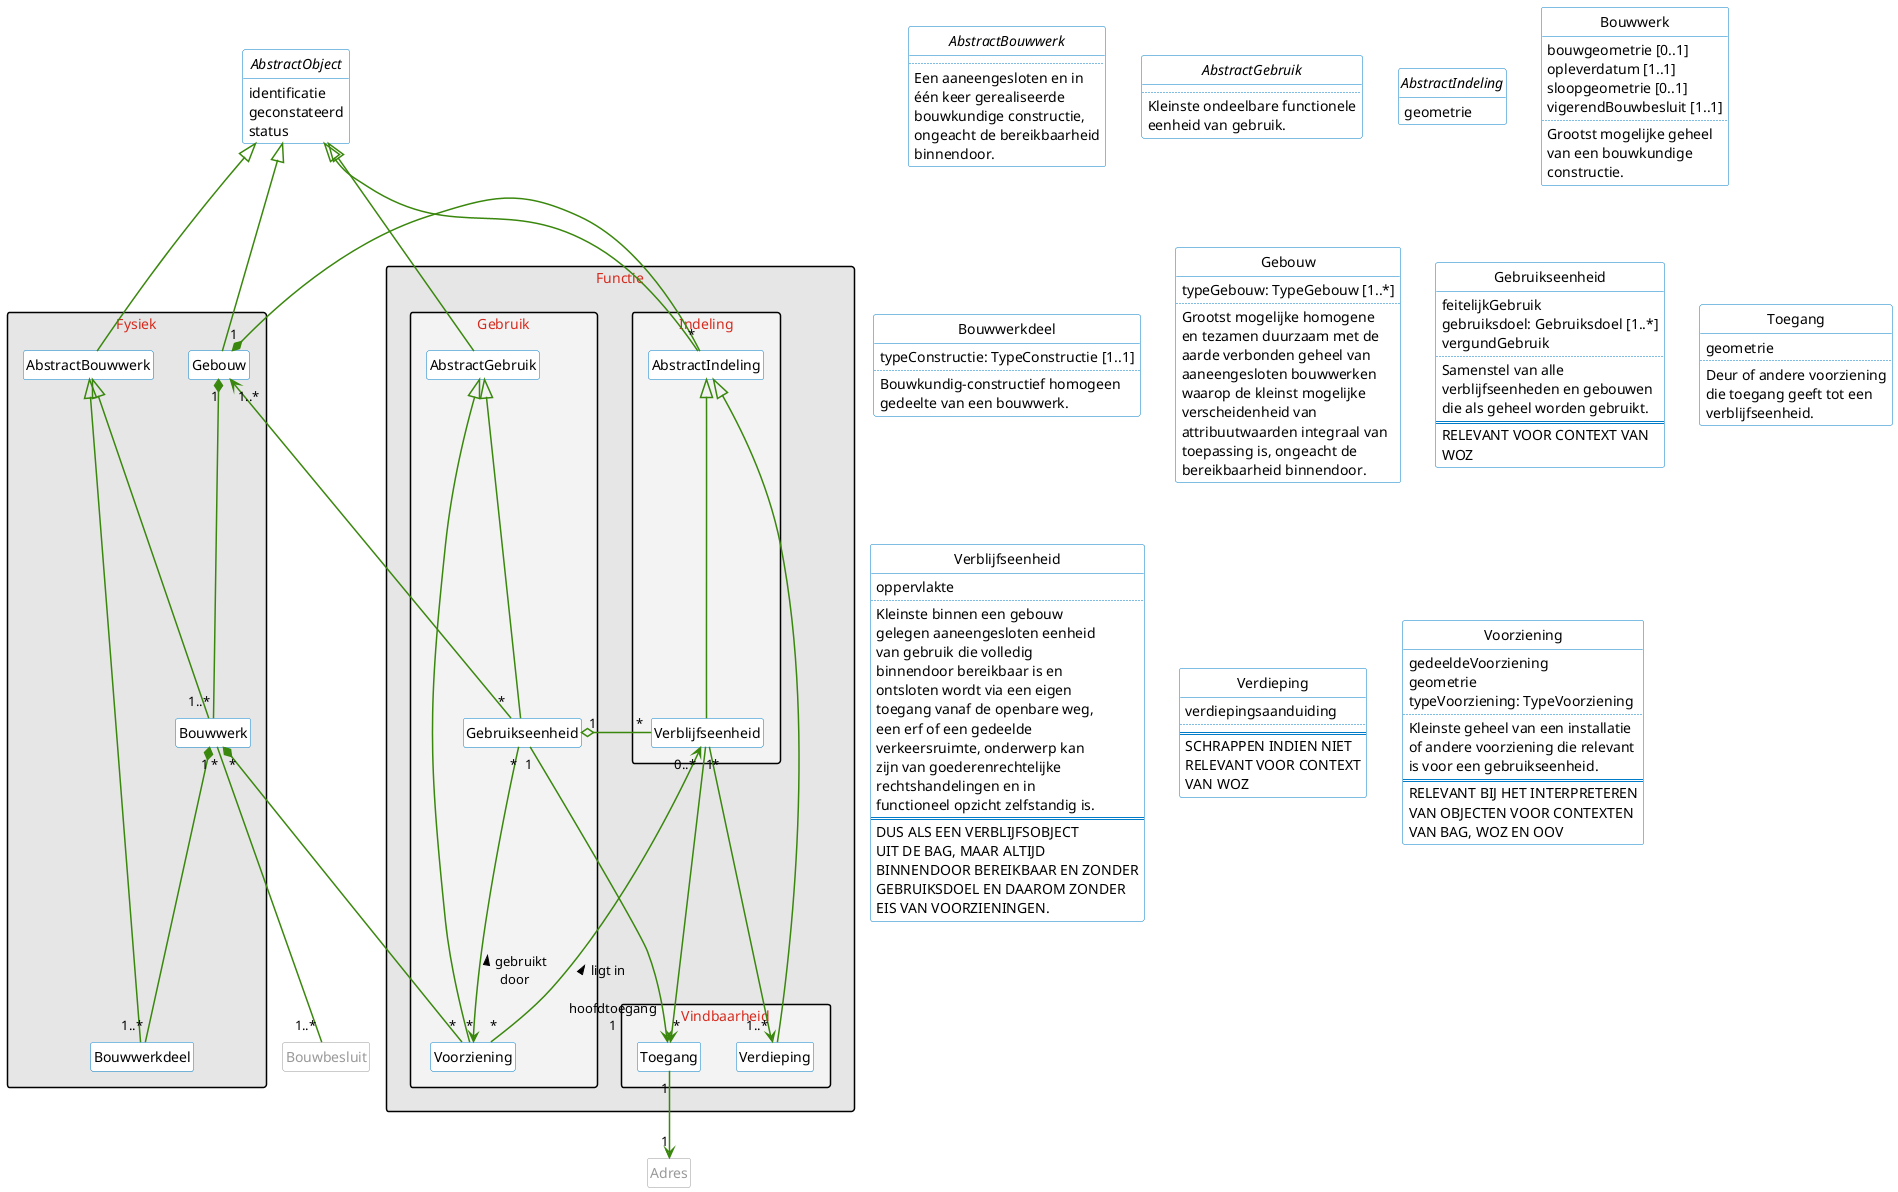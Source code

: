 @startuml

' https://www.rijkshuisstijl.nl/organisatiespecifieke-richtlijnen/ministerie-van-binnenlandse-zaken-en-koninkrijksrelaties/deelidentiteit-kerndepartement-bzk
' https://www.rijkshuisstijl.nl/basiselementen/basiselementen-online/online-kleuren
'
' # Communicatiekleuren
' Het kerndepartement van BZK heeft uit het kleurenpalet van de rijkshuisstijl drie kleuren (elk met tint1 / tint2) gekozen:
' - Rijksoverheid hemelblauw #007bc7 (#b2d7ee/#d9ebf7)
' - Rijksoverheid rood #d52b1e (#f2bfbb/#f9dfdd)
' - Rijksoverheid groen #39870c (#c3dbb6/#e1eddb)
' Het gebruik van deze kleuren in combinatie met veel wit wordt gestimuleerd.
'
' # Tinten voor achtergrondkaders, grafieken en tabellen
' Voor achtergrondkaders, grafieken en tabellen kunnen 7 neutrale grijstinten of tinten van een communicatiekleur in stappen van 20% worden toegepast. Voor tekstachtergrond wordt grijstint1 of communicatiekleur tint2 aanbevolen om aan de contrasteisen voor een goede leesbaarheid te voldoen.
'
' Rijksoverheid grijs 1 #f3f3f3
' Rijksoverheid grijs 2 #e6e6e6
' Rijksoverheid grijs 3 #cccccc
' Rijksoverheid grijs 4 #b4b4b4
' Rijksoverheid grijs 5 #999999
' Rijksoverheid grijs 6 #696969
' Rijksoverheid grijs 7 #535353

' skinparam linetype ortho
' skinparam linetype polyline

skinparam shadowing false

skinparam class {
    ArrowColor #39870c
    ArrowThickness 1.5
    BackgroundColor #ffffff
    BorderColor #007bc7
    BorderColor<<extern>> #999999
    FontColor<<extern>> #999999
'     StereotypeFontStyle italic
}

skinparam package {
    FontColor #d52b1e
    FontStyle normal
    Style rectangle
}

hide empty members

hide circle

hide stereotype

' hide AbstractObject

hide MetaObject

package "Fysiek" #e6e6e6 {
    class AbstractBouwwerk {
    }
    class Gebouw {
    }
    class Bouwwerk {
    }
    class Bouwwerkdeel {
    }
}

package "Functie" #e6e6e6 {
    package "Gebruik" #f3f3f3 {
        class AbstractGebruik {
        }
        class Gebruikseenheid {
        }
        class Voorziening {
        }
    }
    package "Indeling" #f3f3f3 {
        class AbstractIndeling {
        }
        class Verblijfseenheid {
        }
    }
    package "Vindbaarheid" #f3f3f3 {
        class Toegang {
        }
        class Verdieping {
        }
    }
}

' package "Representatie" #e6e6e6 {
'     class AbstractRepresentatie {
'     }
'     class GebouwRepresentatie {
'     }
'     class GebruikseenheidRepresentatie {
'     }
' '     class VerblijfseenheidRepresentatie {
' '     }
' }

' together {
'     class AbstractObject
'     class MetaObject
' }

' together {
'     class Adres
'     class Bouwbesluit
' }

' together {
'     class AbstractBouwwerk
'     class Bouwwerk
'     class Bouwwerkdeel
' }

' together {
'     class Gebruikseenheid
'     class Verblijfseenheid
' }

' together {
'     class Verblijfseenheid
'     class Verdieping
' }

AbstractObject <|-- AbstractBouwwerk
AbstractObject <|-- AbstractIndeling
AbstractObject <|-- Gebouw
AbstractObject <|-- AbstractGebruik
AbstractObject "1" <- "1..*" MetaObject
AbstractGebruik <|-- Gebruikseenheid
AbstractGebruik <|-- Voorziening
AbstractBouwwerk <|-- Bouwwerk
AbstractBouwwerk <|-- Bouwwerkdeel
Gebouw "1" *-- "1..*" Bouwwerk
Gebruikseenheid "*" --> "*" Voorziening : < gebruikt\ndoor
Bouwwerk "1" *-- "1..*" Bouwwerkdeel
Gebruikseenheid "*" --> "1..*" Gebouw
Gebruikseenheid "1" o-- "*" Verblijfseenheid
Bouwwerk "*" *-- "*" Voorziening
Bouwwerk "*" -- "1..*" Bouwbesluit
Verblijfseenheid "0..*" <-- "*" Voorziening : < ligt in
Verblijfseenheid "*" --> "1..*" Verdieping
AbstractIndeling <|-- Verdieping
AbstractIndeling <|-- Verblijfseenheid
Gebouw "1" *-- "*" AbstractIndeling
Gebruikseenheid "1" --> "hoofdtoegang\n1" Toegang
Verblijfseenheid "1" --> "*" Toegang
Toegang "1" --> "1" Adres
' Gebouw "1" <|-- "1..*" GebouwRepresentatie
' AbstractRepresentatie <|-- GebouwRepresentatie
' Gebruikseenheid "1" <|-- "1..*" GebruikseenheidRepresentatie
' AbstractRepresentatie <|-- GebruikseenheidRepresentatie
' ' Verblijfseenheid "1" <|-- "1..*" VerblijfseenheidRepresentatie
' ' AbstractRepresentatie <|-- VerblijfseenheidRepresentatie

abstract class AbstractBouwwerk << Objecttype >> {
..
    Een aaneengesloten en in
    één keer gerealiseerde
    bouwkundige constructie,
    ongeacht de bereikbaarheid
    binnendoor.
}

abstract class AbstractGebruik << Objecttype >> {
..
    Kleinste ondeelbare functionele
    eenheid van gebruik.
}

abstract class AbstractObject << Objecttype >> {
    identificatie
    geconstateerd
    status
}

abstract class AbstractIndeling << Objecttype >> {
    geometrie
}

class Adres << extern >> {
}

class Bouwwerk << Objecttype >> {
    bouwgeometrie [0..1]
    opleverdatum [1..1]
    sloopgeometrie [0..1]
    vigerendBouwbesluit [1..1]
    ..
    Grootst mogelijke geheel
    van een bouwkundige
    constructie.
}

class Bouwwerkdeel << Objecttype >> {
    typeConstructie: TypeConstructie [1..1]
    ..
    Bouwkundig-constructief homogeen
    gedeelte van een bouwwerk.
}

class Gebouw << Objecttype >> {
    typeGebouw: TypeGebouw [1..*]
    ..
    Grootst mogelijke homogene
    en tezamen duurzaam met de
    aarde verbonden geheel van
    aaneengesloten bouwwerken
    waarop de kleinst mogelijke
    verscheidenheid van
    attribuutwaarden integraal van
    toepassing is, ongeacht de
    bereikbaarheid binnendoor.
}

class Gebruikseenheid << Objecttype >> {
    feitelijkGebruik
    gebruiksdoel: Gebruiksdoel [1..*]
    vergundGebruik
    ..
    Samenstel van alle
    verblijfseenheden en gebouwen
    die als geheel worden gebruikt.
    ==
    RELEVANT VOOR CONTEXT VAN
    WOZ
}

class MetaObject << extern >> {
'     typeMetagegeven: TypeMetagegeven
'     waarde
}

class Bouwbesluit << extern >> {
}

class Toegang << Objecttype >> {
    geometrie
    ..
    Deur of andere voorziening
    die toegang geeft tot een
    verblijfseenheid.
}

class Verblijfseenheid << Objecttype >> {
    oppervlakte
    ..
    Kleinste binnen een gebouw
    gelegen aaneengesloten eenheid
    van gebruik die volledig
    binnendoor bereikbaar is en
    ontsloten wordt via een eigen
    toegang vanaf de openbare weg,
    een erf of een gedeelde
    verkeersruimte, onderwerp kan
    zijn van goederenrechtelijke
    rechtshandelingen en in
    functioneel opzicht zelfstandig is.
    ==
    DUS ALS EEN VERBLIJFSOBJECT
    UIT DE BAG, MAAR ALTIJD
    BINNENDOOR BEREIKBAAR EN ZONDER
    GEBRUIKSDOEL EN DAAROM ZONDER
    EIS VAN VOORZIENINGEN.
}

' ----vvvv---- representatie ----
' abstract class AbstractRepresentatie << Objecttype >> {
'     geometrie
'     levelOfDetail: LevelOfDetail [1..1]
'     schaal: Schaalbereik [1..1]
'     ..
'     Authentieke gegeneraliseerde
'     representatie van een object.
' }
'
' class GebouwRepresentatie << Objecttype >> {
'     ..
'     Authentieke gegeneraliseerde
'     representatie van een Gebouw.
' }
'
' ' class VerblijfseenheidRepresentatie << Objecttype >> {
' '     ..
' '     Authentieke gegeneraliseerde
' '     representatie van een
' '     Verblijfseenheid.
' ' }
'
' class GebruikseenheidRepresentatie << Objecttype >> {
'     ..
'     Authentieke gegeneraliseerde
'     representatie van een
'     Gebruikseenheid.
' }
' ----^^^^---- representatie ----

class Verdieping << Objecttype >> <<Vrijwillig>> {
    verdiepingsaanduiding
    ..
    ==
    SCHRAPPEN INDIEN NIET
    RELEVANT VOOR CONTEXT
    VAN WOZ
}

class Voorziening << Objecttype >> {
    gedeeldeVoorziening
    geometrie
    typeVoorziening: TypeVoorziening
    ..
    Kleinste geheel van een installatie
    of andere voorziening die relevant
    is voor een gebruikseenheid.
    ==
    RELEVANT BIJ HET INTERPRETEREN
    VAN OBJECTEN VOOR CONTEXTEN
    VAN BAG, WOZ EN OOV
}

@enduml

